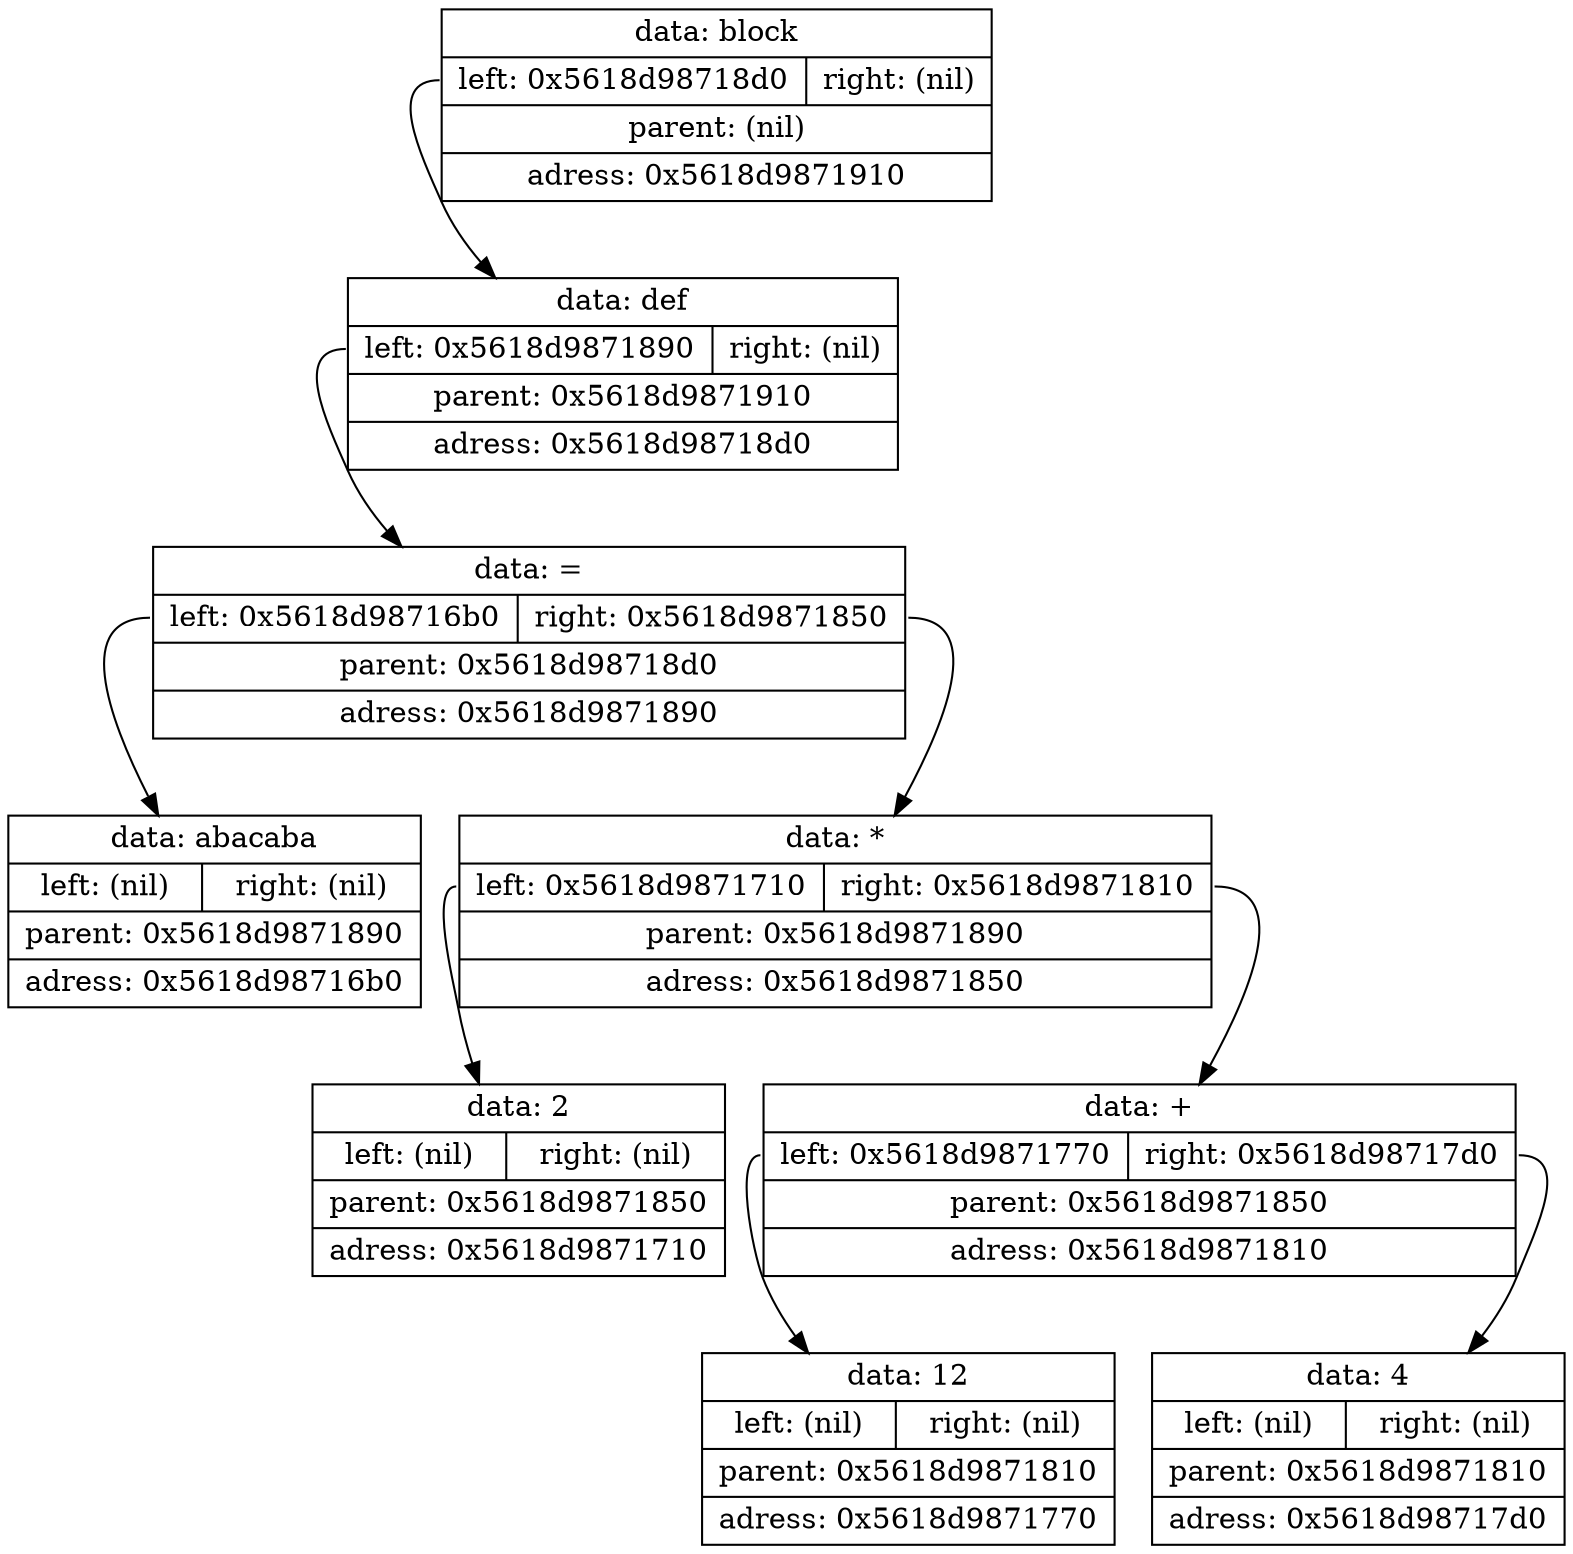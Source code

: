 digraph dump
{
	node0x5618d9871910 [shape = "record", label = "{<f1>data: block|{<f2>left: 0x5618d98718d0|<f3>right: (nil)}|<f4>parent: (nil)|<f5>adress: 0x5618d9871910}"];
	node0x5618d98718d0 [shape = "record", label = "{<f1>data: def|{<f2>left: 0x5618d9871890|<f3>right: (nil)}|<f4>parent: 0x5618d9871910|<f5>adress: 0x5618d98718d0}"];
	node0x5618d9871890 [shape = "record", label = "{<f1>data: =|{<f2>left: 0x5618d98716b0|<f3>right: 0x5618d9871850}|<f4>parent: 0x5618d98718d0|<f5>adress: 0x5618d9871890}"];
	node0x5618d98716b0 [shape = "record", label = "{<f1>data: abacaba|{<f2>left: (nil)|<f3>right: (nil)}|<f4>parent: 0x5618d9871890|<f5>adress: 0x5618d98716b0}"];
	node0x5618d9871890:f2 -> node0x5618d98716b0
	node0x5618d9871850 [shape = "record", label = "{<f1>data: *|{<f2>left: 0x5618d9871710|<f3>right: 0x5618d9871810}|<f4>parent: 0x5618d9871890|<f5>adress: 0x5618d9871850}"];
	node0x5618d9871710 [shape = "record", label = "{<f1>data: 2|{<f2>left: (nil)|<f3>right: (nil)}|<f4>parent: 0x5618d9871850|<f5>adress: 0x5618d9871710}"];
	node0x5618d9871850:f2 -> node0x5618d9871710
	node0x5618d9871810 [shape = "record", label = "{<f1>data: +|{<f2>left: 0x5618d9871770|<f3>right: 0x5618d98717d0}|<f4>parent: 0x5618d9871850|<f5>adress: 0x5618d9871810}"];
	node0x5618d9871770 [shape = "record", label = "{<f1>data: 12|{<f2>left: (nil)|<f3>right: (nil)}|<f4>parent: 0x5618d9871810|<f5>adress: 0x5618d9871770}"];
	node0x5618d9871810:f2 -> node0x5618d9871770
	node0x5618d98717d0 [shape = "record", label = "{<f1>data: 4|{<f2>left: (nil)|<f3>right: (nil)}|<f4>parent: 0x5618d9871810|<f5>adress: 0x5618d98717d0}"];
	node0x5618d9871810:f3 -> node0x5618d98717d0
	node0x5618d9871850:f3 -> node0x5618d9871810
	node0x5618d9871890:f3 -> node0x5618d9871850
	node0x5618d98718d0:f2 -> node0x5618d9871890
	node0x5618d9871910:f2 -> node0x5618d98718d0

}
